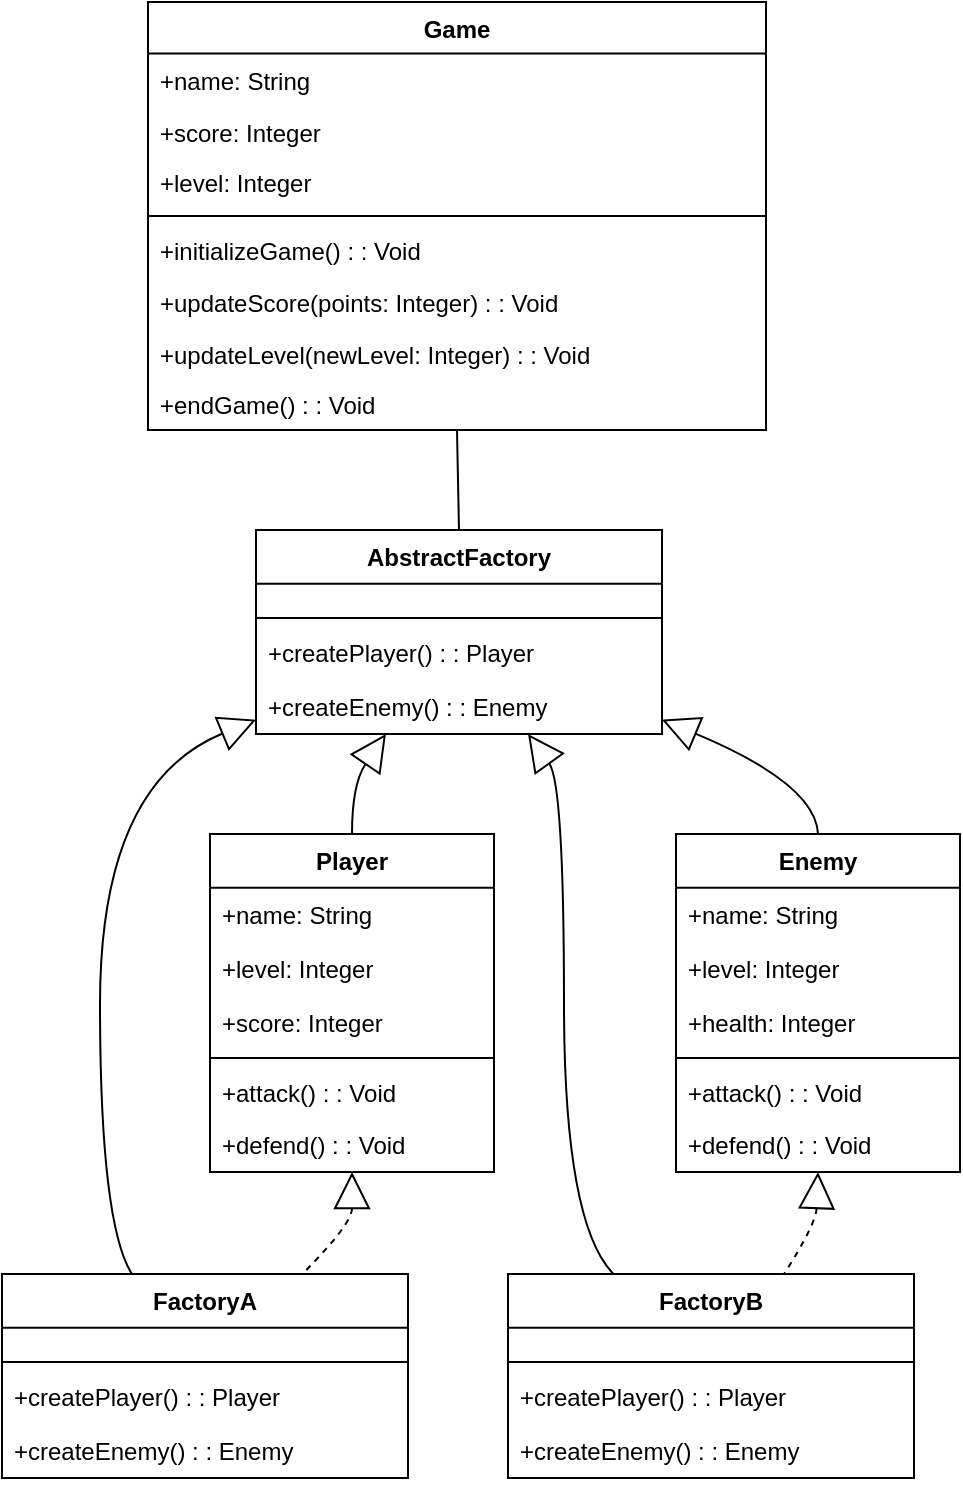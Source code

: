<mxfile version="24.6.2" type="github">
  <diagram name="Página-1" id="LCkWfYnTC0yt4qSqA7iQ">
    <mxGraphModel>
      <root>
        <mxCell id="0" />
        <mxCell id="1" parent="0" />
        <mxCell id="2" value="Game" style="swimlane;fontStyle=1;align=center;verticalAlign=top;childLayout=stackLayout;horizontal=1;startSize=25.775;horizontalStack=0;resizeParent=1;resizeParentMax=0;resizeLast=0;collapsible=0;marginBottom=0;" vertex="1" parent="1">
          <mxGeometry x="81" y="8" width="309" height="214" as="geometry" />
        </mxCell>
        <mxCell id="3" value="+name: String" style="text;strokeColor=none;fillColor=none;align=left;verticalAlign=top;spacingLeft=4;spacingRight=4;overflow=hidden;rotatable=0;points=[[0,0.5],[1,0.5]];portConstraint=eastwest;" vertex="1" parent="2">
          <mxGeometry y="26" width="309" height="26" as="geometry" />
        </mxCell>
        <mxCell id="4" value="+score: Integer" style="text;strokeColor=none;fillColor=none;align=left;verticalAlign=top;spacingLeft=4;spacingRight=4;overflow=hidden;rotatable=0;points=[[0,0.5],[1,0.5]];portConstraint=eastwest;" vertex="1" parent="2">
          <mxGeometry y="52" width="309" height="26" as="geometry" />
        </mxCell>
        <mxCell id="5" value="+level: Integer" style="text;strokeColor=none;fillColor=none;align=left;verticalAlign=top;spacingLeft=4;spacingRight=4;overflow=hidden;rotatable=0;points=[[0,0.5],[1,0.5]];portConstraint=eastwest;" vertex="1" parent="2">
          <mxGeometry y="77" width="309" height="26" as="geometry" />
        </mxCell>
        <mxCell id="6" style="line;strokeWidth=1;fillColor=none;align=left;verticalAlign=middle;spacingTop=-1;spacingLeft=3;spacingRight=3;rotatable=0;labelPosition=right;points=[];portConstraint=eastwest;strokeColor=inherit;" vertex="1" parent="2">
          <mxGeometry y="103" width="309" height="8" as="geometry" />
        </mxCell>
        <mxCell id="7" value="+initializeGame() : : Void" style="text;strokeColor=none;fillColor=none;align=left;verticalAlign=top;spacingLeft=4;spacingRight=4;overflow=hidden;rotatable=0;points=[[0,0.5],[1,0.5]];portConstraint=eastwest;" vertex="1" parent="2">
          <mxGeometry y="111" width="309" height="26" as="geometry" />
        </mxCell>
        <mxCell id="8" value="+updateScore(points: Integer) : : Void" style="text;strokeColor=none;fillColor=none;align=left;verticalAlign=top;spacingLeft=4;spacingRight=4;overflow=hidden;rotatable=0;points=[[0,0.5],[1,0.5]];portConstraint=eastwest;" vertex="1" parent="2">
          <mxGeometry y="137" width="309" height="26" as="geometry" />
        </mxCell>
        <mxCell id="9" value="+updateLevel(newLevel: Integer) : : Void" style="text;strokeColor=none;fillColor=none;align=left;verticalAlign=top;spacingLeft=4;spacingRight=4;overflow=hidden;rotatable=0;points=[[0,0.5],[1,0.5]];portConstraint=eastwest;" vertex="1" parent="2">
          <mxGeometry y="163" width="309" height="26" as="geometry" />
        </mxCell>
        <mxCell id="10" value="+endGame() : : Void" style="text;strokeColor=none;fillColor=none;align=left;verticalAlign=top;spacingLeft=4;spacingRight=4;overflow=hidden;rotatable=0;points=[[0,0.5],[1,0.5]];portConstraint=eastwest;" vertex="1" parent="2">
          <mxGeometry y="188" width="309" height="26" as="geometry" />
        </mxCell>
        <mxCell id="11" value="AbstractFactory" style="swimlane;fontStyle=1;align=center;verticalAlign=top;childLayout=stackLayout;horizontal=1;startSize=26.914;horizontalStack=0;resizeParent=1;resizeParentMax=0;resizeLast=0;collapsible=0;marginBottom=0;" vertex="1" parent="1">
          <mxGeometry x="135" y="272" width="203" height="102" as="geometry" />
        </mxCell>
        <mxCell id="12" style="line;strokeWidth=1;fillColor=none;align=left;verticalAlign=middle;spacingTop=-1;spacingLeft=3;spacingRight=3;rotatable=0;labelPosition=right;points=[];portConstraint=eastwest;strokeColor=inherit;" vertex="1" parent="11">
          <mxGeometry y="40" width="203" height="8" as="geometry" />
        </mxCell>
        <mxCell id="13" value="+createPlayer() : : Player" style="text;strokeColor=none;fillColor=none;align=left;verticalAlign=top;spacingLeft=4;spacingRight=4;overflow=hidden;rotatable=0;points=[[0,0.5],[1,0.5]];portConstraint=eastwest;" vertex="1" parent="11">
          <mxGeometry y="48" width="203" height="27" as="geometry" />
        </mxCell>
        <mxCell id="14" value="+createEnemy() : : Enemy" style="text;strokeColor=none;fillColor=none;align=left;verticalAlign=top;spacingLeft=4;spacingRight=4;overflow=hidden;rotatable=0;points=[[0,0.5],[1,0.5]];portConstraint=eastwest;" vertex="1" parent="11">
          <mxGeometry y="75" width="203" height="27" as="geometry" />
        </mxCell>
        <mxCell id="15" value="Player" style="swimlane;fontStyle=1;align=center;verticalAlign=top;childLayout=stackLayout;horizontal=1;startSize=26.9;horizontalStack=0;resizeParent=1;resizeParentMax=0;resizeLast=0;collapsible=0;marginBottom=0;" vertex="1" parent="1">
          <mxGeometry x="112" y="424" width="142" height="169" as="geometry" />
        </mxCell>
        <mxCell id="16" value="+name: String" style="text;strokeColor=none;fillColor=none;align=left;verticalAlign=top;spacingLeft=4;spacingRight=4;overflow=hidden;rotatable=0;points=[[0,0.5],[1,0.5]];portConstraint=eastwest;" vertex="1" parent="15">
          <mxGeometry y="27" width="142" height="27" as="geometry" />
        </mxCell>
        <mxCell id="17" value="+level: Integer" style="text;strokeColor=none;fillColor=none;align=left;verticalAlign=top;spacingLeft=4;spacingRight=4;overflow=hidden;rotatable=0;points=[[0,0.5],[1,0.5]];portConstraint=eastwest;" vertex="1" parent="15">
          <mxGeometry y="54" width="142" height="27" as="geometry" />
        </mxCell>
        <mxCell id="18" value="+score: Integer" style="text;strokeColor=none;fillColor=none;align=left;verticalAlign=top;spacingLeft=4;spacingRight=4;overflow=hidden;rotatable=0;points=[[0,0.5],[1,0.5]];portConstraint=eastwest;" vertex="1" parent="15">
          <mxGeometry y="81" width="142" height="27" as="geometry" />
        </mxCell>
        <mxCell id="19" style="line;strokeWidth=1;fillColor=none;align=left;verticalAlign=middle;spacingTop=-1;spacingLeft=3;spacingRight=3;rotatable=0;labelPosition=right;points=[];portConstraint=eastwest;strokeColor=inherit;" vertex="1" parent="15">
          <mxGeometry y="108" width="142" height="8" as="geometry" />
        </mxCell>
        <mxCell id="20" value="+attack() : : Void" style="text;strokeColor=none;fillColor=none;align=left;verticalAlign=top;spacingLeft=4;spacingRight=4;overflow=hidden;rotatable=0;points=[[0,0.5],[1,0.5]];portConstraint=eastwest;" vertex="1" parent="15">
          <mxGeometry y="116" width="142" height="27" as="geometry" />
        </mxCell>
        <mxCell id="21" value="+defend() : : Void" style="text;strokeColor=none;fillColor=none;align=left;verticalAlign=top;spacingLeft=4;spacingRight=4;overflow=hidden;rotatable=0;points=[[0,0.5],[1,0.5]];portConstraint=eastwest;" vertex="1" parent="15">
          <mxGeometry y="142" width="142" height="27" as="geometry" />
        </mxCell>
        <mxCell id="22" value="Enemy" style="swimlane;fontStyle=1;align=center;verticalAlign=top;childLayout=stackLayout;horizontal=1;startSize=26.9;horizontalStack=0;resizeParent=1;resizeParentMax=0;resizeLast=0;collapsible=0;marginBottom=0;" vertex="1" parent="1">
          <mxGeometry x="345" y="424" width="142" height="169" as="geometry" />
        </mxCell>
        <mxCell id="23" value="+name: String" style="text;strokeColor=none;fillColor=none;align=left;verticalAlign=top;spacingLeft=4;spacingRight=4;overflow=hidden;rotatable=0;points=[[0,0.5],[1,0.5]];portConstraint=eastwest;" vertex="1" parent="22">
          <mxGeometry y="27" width="142" height="27" as="geometry" />
        </mxCell>
        <mxCell id="24" value="+level: Integer" style="text;strokeColor=none;fillColor=none;align=left;verticalAlign=top;spacingLeft=4;spacingRight=4;overflow=hidden;rotatable=0;points=[[0,0.5],[1,0.5]];portConstraint=eastwest;" vertex="1" parent="22">
          <mxGeometry y="54" width="142" height="27" as="geometry" />
        </mxCell>
        <mxCell id="25" value="+health: Integer" style="text;strokeColor=none;fillColor=none;align=left;verticalAlign=top;spacingLeft=4;spacingRight=4;overflow=hidden;rotatable=0;points=[[0,0.5],[1,0.5]];portConstraint=eastwest;" vertex="1" parent="22">
          <mxGeometry y="81" width="142" height="27" as="geometry" />
        </mxCell>
        <mxCell id="26" style="line;strokeWidth=1;fillColor=none;align=left;verticalAlign=middle;spacingTop=-1;spacingLeft=3;spacingRight=3;rotatable=0;labelPosition=right;points=[];portConstraint=eastwest;strokeColor=inherit;" vertex="1" parent="22">
          <mxGeometry y="108" width="142" height="8" as="geometry" />
        </mxCell>
        <mxCell id="27" value="+attack() : : Void" style="text;strokeColor=none;fillColor=none;align=left;verticalAlign=top;spacingLeft=4;spacingRight=4;overflow=hidden;rotatable=0;points=[[0,0.5],[1,0.5]];portConstraint=eastwest;" vertex="1" parent="22">
          <mxGeometry y="116" width="142" height="27" as="geometry" />
        </mxCell>
        <mxCell id="28" value="+defend() : : Void" style="text;strokeColor=none;fillColor=none;align=left;verticalAlign=top;spacingLeft=4;spacingRight=4;overflow=hidden;rotatable=0;points=[[0,0.5],[1,0.5]];portConstraint=eastwest;" vertex="1" parent="22">
          <mxGeometry y="142" width="142" height="27" as="geometry" />
        </mxCell>
        <mxCell id="29" value="FactoryA" style="swimlane;fontStyle=1;align=center;verticalAlign=top;childLayout=stackLayout;horizontal=1;startSize=26.914;horizontalStack=0;resizeParent=1;resizeParentMax=0;resizeLast=0;collapsible=0;marginBottom=0;" vertex="1" parent="1">
          <mxGeometry x="8" y="644" width="203" height="102" as="geometry" />
        </mxCell>
        <mxCell id="30" style="line;strokeWidth=1;fillColor=none;align=left;verticalAlign=middle;spacingTop=-1;spacingLeft=3;spacingRight=3;rotatable=0;labelPosition=right;points=[];portConstraint=eastwest;strokeColor=inherit;" vertex="1" parent="29">
          <mxGeometry y="40" width="203" height="8" as="geometry" />
        </mxCell>
        <mxCell id="31" value="+createPlayer() : : Player" style="text;strokeColor=none;fillColor=none;align=left;verticalAlign=top;spacingLeft=4;spacingRight=4;overflow=hidden;rotatable=0;points=[[0,0.5],[1,0.5]];portConstraint=eastwest;" vertex="1" parent="29">
          <mxGeometry y="48" width="203" height="27" as="geometry" />
        </mxCell>
        <mxCell id="32" value="+createEnemy() : : Enemy" style="text;strokeColor=none;fillColor=none;align=left;verticalAlign=top;spacingLeft=4;spacingRight=4;overflow=hidden;rotatable=0;points=[[0,0.5],[1,0.5]];portConstraint=eastwest;" vertex="1" parent="29">
          <mxGeometry y="75" width="203" height="27" as="geometry" />
        </mxCell>
        <mxCell id="33" value="FactoryB" style="swimlane;fontStyle=1;align=center;verticalAlign=top;childLayout=stackLayout;horizontal=1;startSize=26.914;horizontalStack=0;resizeParent=1;resizeParentMax=0;resizeLast=0;collapsible=0;marginBottom=0;" vertex="1" parent="1">
          <mxGeometry x="261" y="644" width="203" height="102" as="geometry" />
        </mxCell>
        <mxCell id="34" style="line;strokeWidth=1;fillColor=none;align=left;verticalAlign=middle;spacingTop=-1;spacingLeft=3;spacingRight=3;rotatable=0;labelPosition=right;points=[];portConstraint=eastwest;strokeColor=inherit;" vertex="1" parent="33">
          <mxGeometry y="40" width="203" height="8" as="geometry" />
        </mxCell>
        <mxCell id="35" value="+createPlayer() : : Player" style="text;strokeColor=none;fillColor=none;align=left;verticalAlign=top;spacingLeft=4;spacingRight=4;overflow=hidden;rotatable=0;points=[[0,0.5],[1,0.5]];portConstraint=eastwest;" vertex="1" parent="33">
          <mxGeometry y="48" width="203" height="27" as="geometry" />
        </mxCell>
        <mxCell id="36" value="+createEnemy() : : Enemy" style="text;strokeColor=none;fillColor=none;align=left;verticalAlign=top;spacingLeft=4;spacingRight=4;overflow=hidden;rotatable=0;points=[[0,0.5],[1,0.5]];portConstraint=eastwest;" vertex="1" parent="33">
          <mxGeometry y="75" width="203" height="27" as="geometry" />
        </mxCell>
        <mxCell id="37" value="" style="curved=1;startArrow=none;endArrow=none;exitX=0.5;exitY=1;entryX=0.5;entryY=0;" edge="1" parent="1" source="2" target="11">
          <mxGeometry relative="1" as="geometry">
            <Array as="points" />
          </mxGeometry>
        </mxCell>
        <mxCell id="38" value="" style="curved=1;startArrow=block;startSize=16;startFill=0;endArrow=none;exitX=0;exitY=0.93;entryX=0.32;entryY=0;" edge="1" parent="1" source="11" target="29">
          <mxGeometry relative="1" as="geometry">
            <Array as="points">
              <mxPoint x="57" y="399" />
              <mxPoint x="57" y="619" />
            </Array>
          </mxGeometry>
        </mxCell>
        <mxCell id="39" value="" style="curved=1;startArrow=block;startSize=16;startFill=0;endArrow=none;exitX=0.67;exitY=1;entryX=0.26;entryY=0;" edge="1" parent="1" source="11" target="33">
          <mxGeometry relative="1" as="geometry">
            <Array as="points">
              <mxPoint x="289" y="399" />
              <mxPoint x="289" y="619" />
            </Array>
          </mxGeometry>
        </mxCell>
        <mxCell id="40" value="" style="curved=1;startArrow=block;startSize=16;startFill=0;endArrow=none;exitX=0.32;exitY=1;entryX=0.5;entryY=0;" edge="1" parent="1" source="11" target="15">
          <mxGeometry relative="1" as="geometry">
            <Array as="points">
              <mxPoint x="183" y="399" />
            </Array>
          </mxGeometry>
        </mxCell>
        <mxCell id="41" value="" style="curved=1;startArrow=block;startSize=16;startFill=0;endArrow=none;exitX=1;exitY=0.93;entryX=0.5;entryY=0;" edge="1" parent="1" source="11" target="22">
          <mxGeometry relative="1" as="geometry">
            <Array as="points">
              <mxPoint x="415" y="399" />
            </Array>
          </mxGeometry>
        </mxCell>
        <mxCell id="42" value="" style="curved=1;dashed=1;startArrow=block;startSize=16;startFill=0;endArrow=none;exitX=0.5;exitY=1;entryX=0.74;entryY=0;" edge="1" parent="1" source="15" target="29">
          <mxGeometry relative="1" as="geometry">
            <Array as="points">
              <mxPoint x="183" y="619" />
            </Array>
          </mxGeometry>
        </mxCell>
        <mxCell id="43" value="" style="curved=1;dashed=1;startArrow=block;startSize=16;startFill=0;endArrow=none;exitX=0.5;exitY=1;entryX=0.68;entryY=0;" edge="1" parent="1" source="22" target="33">
          <mxGeometry relative="1" as="geometry">
            <Array as="points">
              <mxPoint x="415" y="619" />
            </Array>
          </mxGeometry>
        </mxCell>
      </root>
    </mxGraphModel>
  </diagram>
</mxfile>
